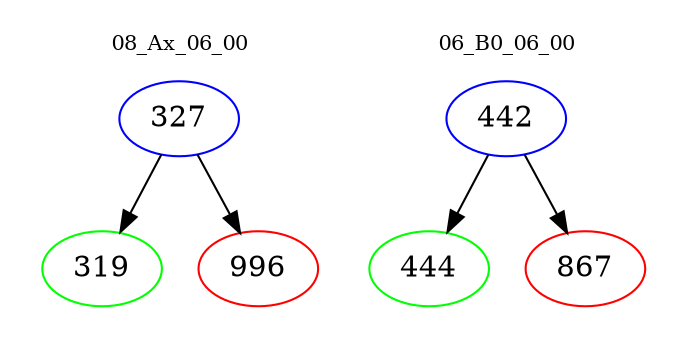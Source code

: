 digraph{
subgraph cluster_0 {
color = white
label = "08_Ax_06_00";
fontsize=10;
T0_327 [label="327", color="blue"]
T0_327 -> T0_319 [color="black"]
T0_319 [label="319", color="green"]
T0_327 -> T0_996 [color="black"]
T0_996 [label="996", color="red"]
}
subgraph cluster_1 {
color = white
label = "06_B0_06_00";
fontsize=10;
T1_442 [label="442", color="blue"]
T1_442 -> T1_444 [color="black"]
T1_444 [label="444", color="green"]
T1_442 -> T1_867 [color="black"]
T1_867 [label="867", color="red"]
}
}

